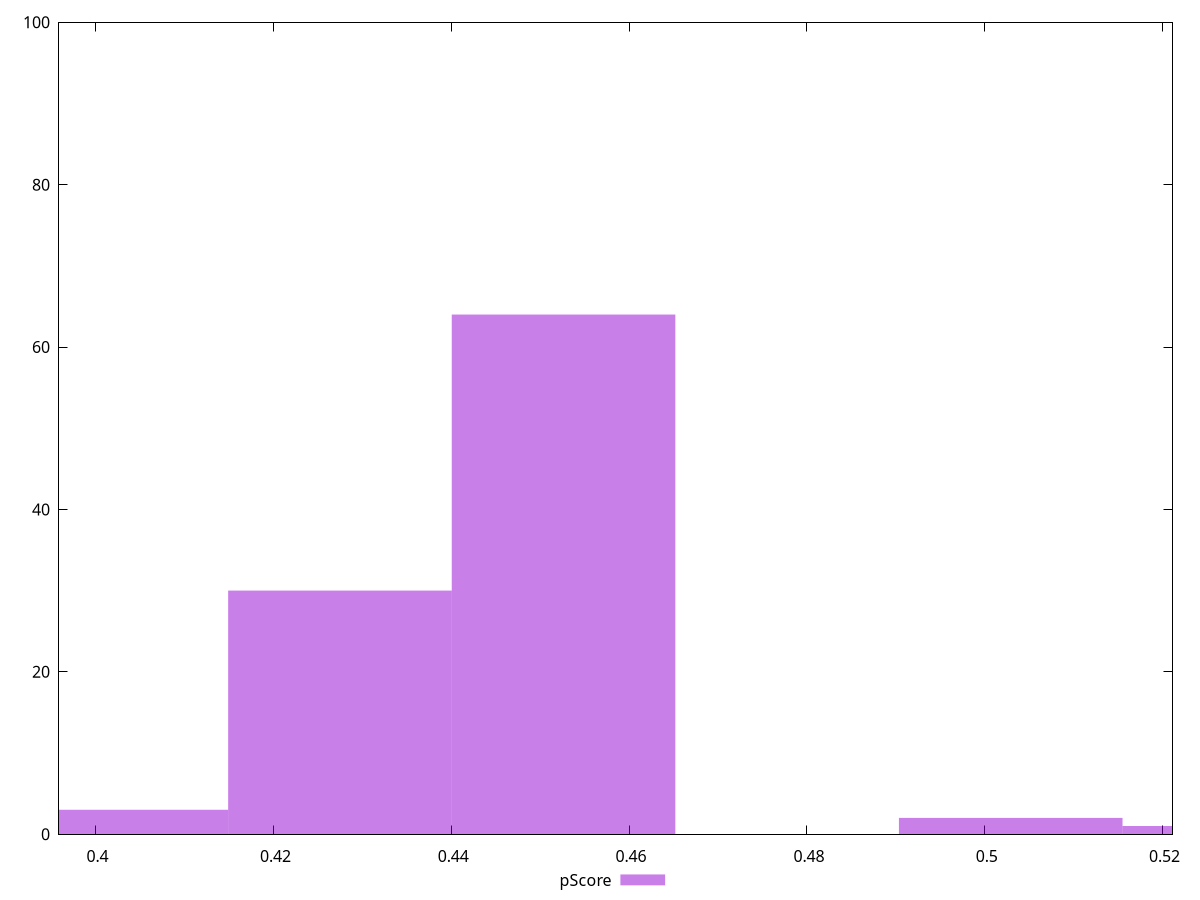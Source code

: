 reset

$pScore <<EOF
0.5029169587875892 2
0.5280628067269687 1
0.4526252629088303 64
0.42747941496945085 30
0.4023335670300714 3
EOF

set key outside below
set boxwidth 0.025145847939379462
set xrange [0.39588235294117646:0.5211111111111111]
set yrange [0:100]
set trange [0:100]
set style fill transparent solid 0.5 noborder
set terminal svg size 640, 490 enhanced background rgb 'white'
set output "reports/report_00027_2021-02-24T12-40-31.850Z/uses-rel-preload/samples/agenda/pScore/histogram.svg"

plot $pScore title "pScore" with boxes

reset
